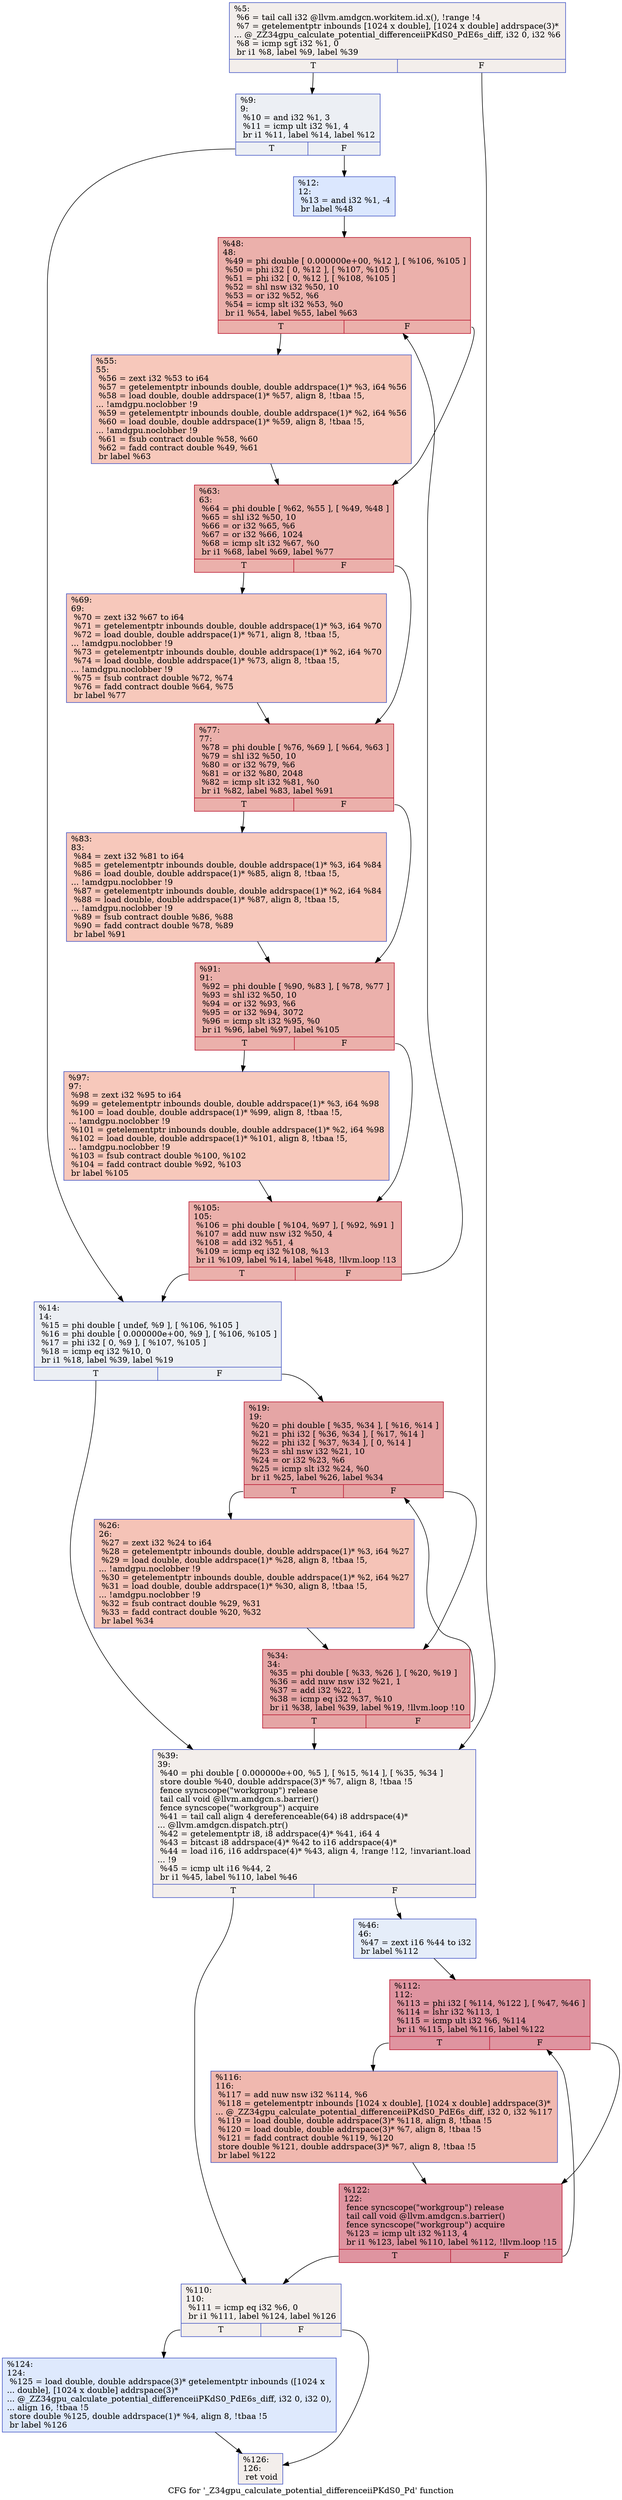 digraph "CFG for '_Z34gpu_calculate_potential_differenceiiPKdS0_Pd' function" {
	label="CFG for '_Z34gpu_calculate_potential_differenceiiPKdS0_Pd' function";

	Node0x4553720 [shape=record,color="#3d50c3ff", style=filled, fillcolor="#e5d8d170",label="{%5:\l  %6 = tail call i32 @llvm.amdgcn.workitem.id.x(), !range !4\l  %7 = getelementptr inbounds [1024 x double], [1024 x double] addrspace(3)*\l... @_ZZ34gpu_calculate_potential_differenceiiPKdS0_PdE6s_diff, i32 0, i32 %6\l  %8 = icmp sgt i32 %1, 0\l  br i1 %8, label %9, label %39\l|{<s0>T|<s1>F}}"];
	Node0x4553720:s0 -> Node0x4552e20;
	Node0x4553720:s1 -> Node0x4554cf0;
	Node0x4552e20 [shape=record,color="#3d50c3ff", style=filled, fillcolor="#d4dbe670",label="{%9:\l9:                                                \l  %10 = and i32 %1, 3\l  %11 = icmp ult i32 %1, 4\l  br i1 %11, label %14, label %12\l|{<s0>T|<s1>F}}"];
	Node0x4552e20:s0 -> Node0x4554f80;
	Node0x4552e20:s1 -> Node0x4554fd0;
	Node0x4554fd0 [shape=record,color="#3d50c3ff", style=filled, fillcolor="#aec9fc70",label="{%12:\l12:                                               \l  %13 = and i32 %1, -4\l  br label %48\l}"];
	Node0x4554fd0 -> Node0x45551d0;
	Node0x4554f80 [shape=record,color="#3d50c3ff", style=filled, fillcolor="#d4dbe670",label="{%14:\l14:                                               \l  %15 = phi double [ undef, %9 ], [ %106, %105 ]\l  %16 = phi double [ 0.000000e+00, %9 ], [ %106, %105 ]\l  %17 = phi i32 [ 0, %9 ], [ %107, %105 ]\l  %18 = icmp eq i32 %10, 0\l  br i1 %18, label %39, label %19\l|{<s0>T|<s1>F}}"];
	Node0x4554f80:s0 -> Node0x4554cf0;
	Node0x4554f80:s1 -> Node0x4556150;
	Node0x4556150 [shape=record,color="#b70d28ff", style=filled, fillcolor="#c5333470",label="{%19:\l19:                                               \l  %20 = phi double [ %35, %34 ], [ %16, %14 ]\l  %21 = phi i32 [ %36, %34 ], [ %17, %14 ]\l  %22 = phi i32 [ %37, %34 ], [ 0, %14 ]\l  %23 = shl nsw i32 %21, 10\l  %24 = or i32 %23, %6\l  %25 = icmp slt i32 %24, %0\l  br i1 %25, label %26, label %34\l|{<s0>T|<s1>F}}"];
	Node0x4556150:s0 -> Node0x4556820;
	Node0x4556150:s1 -> Node0x45562c0;
	Node0x4556820 [shape=record,color="#3d50c3ff", style=filled, fillcolor="#e8765c70",label="{%26:\l26:                                               \l  %27 = zext i32 %24 to i64\l  %28 = getelementptr inbounds double, double addrspace(1)* %3, i64 %27\l  %29 = load double, double addrspace(1)* %28, align 8, !tbaa !5,\l... !amdgpu.noclobber !9\l  %30 = getelementptr inbounds double, double addrspace(1)* %2, i64 %27\l  %31 = load double, double addrspace(1)* %30, align 8, !tbaa !5,\l... !amdgpu.noclobber !9\l  %32 = fsub contract double %29, %31\l  %33 = fadd contract double %20, %32\l  br label %34\l}"];
	Node0x4556820 -> Node0x45562c0;
	Node0x45562c0 [shape=record,color="#b70d28ff", style=filled, fillcolor="#c5333470",label="{%34:\l34:                                               \l  %35 = phi double [ %33, %26 ], [ %20, %19 ]\l  %36 = add nuw nsw i32 %21, 1\l  %37 = add i32 %22, 1\l  %38 = icmp eq i32 %37, %10\l  br i1 %38, label %39, label %19, !llvm.loop !10\l|{<s0>T|<s1>F}}"];
	Node0x45562c0:s0 -> Node0x4554cf0;
	Node0x45562c0:s1 -> Node0x4556150;
	Node0x4554cf0 [shape=record,color="#3d50c3ff", style=filled, fillcolor="#e5d8d170",label="{%39:\l39:                                               \l  %40 = phi double [ 0.000000e+00, %5 ], [ %15, %14 ], [ %35, %34 ]\l  store double %40, double addrspace(3)* %7, align 8, !tbaa !5\l  fence syncscope(\"workgroup\") release\l  tail call void @llvm.amdgcn.s.barrier()\l  fence syncscope(\"workgroup\") acquire\l  %41 = tail call align 4 dereferenceable(64) i8 addrspace(4)*\l... @llvm.amdgcn.dispatch.ptr()\l  %42 = getelementptr i8, i8 addrspace(4)* %41, i64 4\l  %43 = bitcast i8 addrspace(4)* %42 to i16 addrspace(4)*\l  %44 = load i16, i16 addrspace(4)* %43, align 4, !range !12, !invariant.load\l... !9\l  %45 = icmp ult i16 %44, 2\l  br i1 %45, label %110, label %46\l|{<s0>T|<s1>F}}"];
	Node0x4554cf0:s0 -> Node0x4558ad0;
	Node0x4554cf0:s1 -> Node0x4558b60;
	Node0x4558b60 [shape=record,color="#3d50c3ff", style=filled, fillcolor="#c5d6f270",label="{%46:\l46:                                               \l  %47 = zext i16 %44 to i32\l  br label %112\l}"];
	Node0x4558b60 -> Node0x4558d10;
	Node0x45551d0 [shape=record,color="#b70d28ff", style=filled, fillcolor="#d24b4070",label="{%48:\l48:                                               \l  %49 = phi double [ 0.000000e+00, %12 ], [ %106, %105 ]\l  %50 = phi i32 [ 0, %12 ], [ %107, %105 ]\l  %51 = phi i32 [ 0, %12 ], [ %108, %105 ]\l  %52 = shl nsw i32 %50, 10\l  %53 = or i32 %52, %6\l  %54 = icmp slt i32 %53, %0\l  br i1 %54, label %55, label %63\l|{<s0>T|<s1>F}}"];
	Node0x45551d0:s0 -> Node0x45591c0;
	Node0x45551d0:s1 -> Node0x4559250;
	Node0x45591c0 [shape=record,color="#3d50c3ff", style=filled, fillcolor="#ed836670",label="{%55:\l55:                                               \l  %56 = zext i32 %53 to i64\l  %57 = getelementptr inbounds double, double addrspace(1)* %3, i64 %56\l  %58 = load double, double addrspace(1)* %57, align 8, !tbaa !5,\l... !amdgpu.noclobber !9\l  %59 = getelementptr inbounds double, double addrspace(1)* %2, i64 %56\l  %60 = load double, double addrspace(1)* %59, align 8, !tbaa !5,\l... !amdgpu.noclobber !9\l  %61 = fsub contract double %58, %60\l  %62 = fadd contract double %49, %61\l  br label %63\l}"];
	Node0x45591c0 -> Node0x4559250;
	Node0x4559250 [shape=record,color="#b70d28ff", style=filled, fillcolor="#d24b4070",label="{%63:\l63:                                               \l  %64 = phi double [ %62, %55 ], [ %49, %48 ]\l  %65 = shl i32 %50, 10\l  %66 = or i32 %65, %6\l  %67 = or i32 %66, 1024\l  %68 = icmp slt i32 %67, %0\l  br i1 %68, label %69, label %77\l|{<s0>T|<s1>F}}"];
	Node0x4559250:s0 -> Node0x4557d40;
	Node0x4559250:s1 -> Node0x4559db0;
	Node0x4557d40 [shape=record,color="#3d50c3ff", style=filled, fillcolor="#ed836670",label="{%69:\l69:                                               \l  %70 = zext i32 %67 to i64\l  %71 = getelementptr inbounds double, double addrspace(1)* %3, i64 %70\l  %72 = load double, double addrspace(1)* %71, align 8, !tbaa !5,\l... !amdgpu.noclobber !9\l  %73 = getelementptr inbounds double, double addrspace(1)* %2, i64 %70\l  %74 = load double, double addrspace(1)* %73, align 8, !tbaa !5,\l... !amdgpu.noclobber !9\l  %75 = fsub contract double %72, %74\l  %76 = fadd contract double %64, %75\l  br label %77\l}"];
	Node0x4557d40 -> Node0x4559db0;
	Node0x4559db0 [shape=record,color="#b70d28ff", style=filled, fillcolor="#d24b4070",label="{%77:\l77:                                               \l  %78 = phi double [ %76, %69 ], [ %64, %63 ]\l  %79 = shl i32 %50, 10\l  %80 = or i32 %79, %6\l  %81 = or i32 %80, 2048\l  %82 = icmp slt i32 %81, %0\l  br i1 %82, label %83, label %91\l|{<s0>T|<s1>F}}"];
	Node0x4559db0:s0 -> Node0x455a640;
	Node0x4559db0:s1 -> Node0x455a690;
	Node0x455a640 [shape=record,color="#3d50c3ff", style=filled, fillcolor="#ed836670",label="{%83:\l83:                                               \l  %84 = zext i32 %81 to i64\l  %85 = getelementptr inbounds double, double addrspace(1)* %3, i64 %84\l  %86 = load double, double addrspace(1)* %85, align 8, !tbaa !5,\l... !amdgpu.noclobber !9\l  %87 = getelementptr inbounds double, double addrspace(1)* %2, i64 %84\l  %88 = load double, double addrspace(1)* %87, align 8, !tbaa !5,\l... !amdgpu.noclobber !9\l  %89 = fsub contract double %86, %88\l  %90 = fadd contract double %78, %89\l  br label %91\l}"];
	Node0x455a640 -> Node0x455a690;
	Node0x455a690 [shape=record,color="#b70d28ff", style=filled, fillcolor="#d24b4070",label="{%91:\l91:                                               \l  %92 = phi double [ %90, %83 ], [ %78, %77 ]\l  %93 = shl i32 %50, 10\l  %94 = or i32 %93, %6\l  %95 = or i32 %94, 3072\l  %96 = icmp slt i32 %95, %0\l  br i1 %96, label %97, label %105\l|{<s0>T|<s1>F}}"];
	Node0x455a690:s0 -> Node0x455af50;
	Node0x455a690:s1 -> Node0x45552c0;
	Node0x455af50 [shape=record,color="#3d50c3ff", style=filled, fillcolor="#ed836670",label="{%97:\l97:                                               \l  %98 = zext i32 %95 to i64\l  %99 = getelementptr inbounds double, double addrspace(1)* %3, i64 %98\l  %100 = load double, double addrspace(1)* %99, align 8, !tbaa !5,\l... !amdgpu.noclobber !9\l  %101 = getelementptr inbounds double, double addrspace(1)* %2, i64 %98\l  %102 = load double, double addrspace(1)* %101, align 8, !tbaa !5,\l... !amdgpu.noclobber !9\l  %103 = fsub contract double %100, %102\l  %104 = fadd contract double %92, %103\l  br label %105\l}"];
	Node0x455af50 -> Node0x45552c0;
	Node0x45552c0 [shape=record,color="#b70d28ff", style=filled, fillcolor="#d24b4070",label="{%105:\l105:                                              \l  %106 = phi double [ %104, %97 ], [ %92, %91 ]\l  %107 = add nuw nsw i32 %50, 4\l  %108 = add i32 %51, 4\l  %109 = icmp eq i32 %108, %13\l  br i1 %109, label %14, label %48, !llvm.loop !13\l|{<s0>T|<s1>F}}"];
	Node0x45552c0:s0 -> Node0x4554f80;
	Node0x45552c0:s1 -> Node0x45551d0;
	Node0x4558ad0 [shape=record,color="#3d50c3ff", style=filled, fillcolor="#e5d8d170",label="{%110:\l110:                                              \l  %111 = icmp eq i32 %6, 0\l  br i1 %111, label %124, label %126\l|{<s0>T|<s1>F}}"];
	Node0x4558ad0:s0 -> Node0x455b900;
	Node0x4558ad0:s1 -> Node0x455b950;
	Node0x4558d10 [shape=record,color="#b70d28ff", style=filled, fillcolor="#b70d2870",label="{%112:\l112:                                              \l  %113 = phi i32 [ %114, %122 ], [ %47, %46 ]\l  %114 = lshr i32 %113, 1\l  %115 = icmp ult i32 %6, %114\l  br i1 %115, label %116, label %122\l|{<s0>T|<s1>F}}"];
	Node0x4558d10:s0 -> Node0x455bcb0;
	Node0x4558d10:s1 -> Node0x455ba50;
	Node0x455bcb0 [shape=record,color="#3d50c3ff", style=filled, fillcolor="#dc5d4a70",label="{%116:\l116:                                              \l  %117 = add nuw nsw i32 %114, %6\l  %118 = getelementptr inbounds [1024 x double], [1024 x double] addrspace(3)*\l... @_ZZ34gpu_calculate_potential_differenceiiPKdS0_PdE6s_diff, i32 0, i32 %117\l  %119 = load double, double addrspace(3)* %118, align 8, !tbaa !5\l  %120 = load double, double addrspace(3)* %7, align 8, !tbaa !5\l  %121 = fadd contract double %119, %120\l  store double %121, double addrspace(3)* %7, align 8, !tbaa !5\l  br label %122\l}"];
	Node0x455bcb0 -> Node0x455ba50;
	Node0x455ba50 [shape=record,color="#b70d28ff", style=filled, fillcolor="#b70d2870",label="{%122:\l122:                                              \l  fence syncscope(\"workgroup\") release\l  tail call void @llvm.amdgcn.s.barrier()\l  fence syncscope(\"workgroup\") acquire\l  %123 = icmp ult i32 %113, 4\l  br i1 %123, label %110, label %112, !llvm.loop !15\l|{<s0>T|<s1>F}}"];
	Node0x455ba50:s0 -> Node0x4558ad0;
	Node0x455ba50:s1 -> Node0x4558d10;
	Node0x455b900 [shape=record,color="#3d50c3ff", style=filled, fillcolor="#b5cdfa70",label="{%124:\l124:                                              \l  %125 = load double, double addrspace(3)* getelementptr inbounds ([1024 x\l... double], [1024 x double] addrspace(3)*\l... @_ZZ34gpu_calculate_potential_differenceiiPKdS0_PdE6s_diff, i32 0, i32 0),\l... align 16, !tbaa !5\l  store double %125, double addrspace(1)* %4, align 8, !tbaa !5\l  br label %126\l}"];
	Node0x455b900 -> Node0x455b950;
	Node0x455b950 [shape=record,color="#3d50c3ff", style=filled, fillcolor="#e5d8d170",label="{%126:\l126:                                              \l  ret void\l}"];
}
